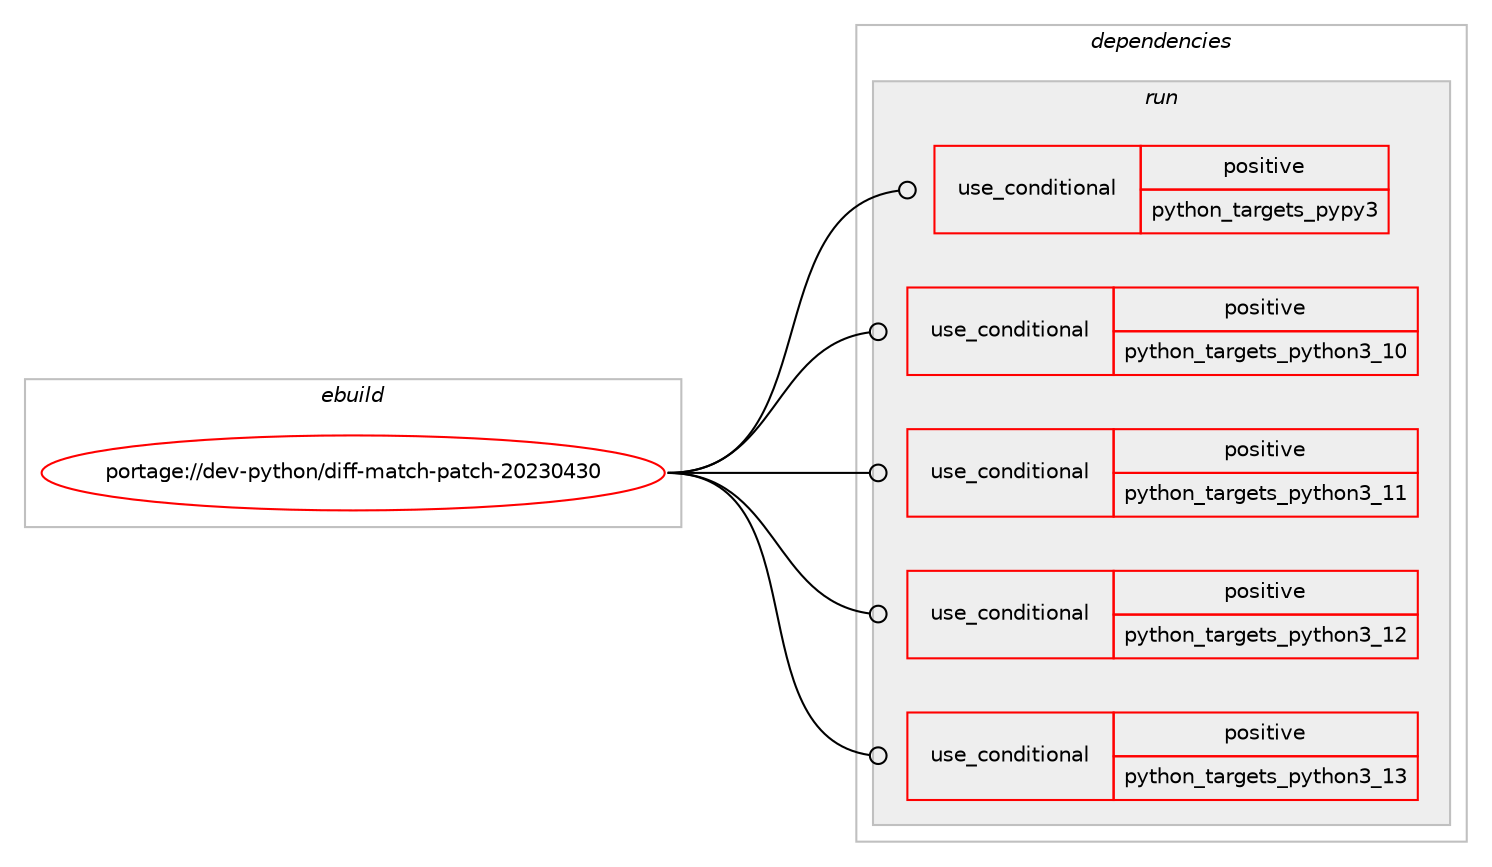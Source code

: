 digraph prolog {

# *************
# Graph options
# *************

newrank=true;
concentrate=true;
compound=true;
graph [rankdir=LR,fontname=Helvetica,fontsize=10,ranksep=1.5];#, ranksep=2.5, nodesep=0.2];
edge  [arrowhead=vee];
node  [fontname=Helvetica,fontsize=10];

# **********
# The ebuild
# **********

subgraph cluster_leftcol {
color=gray;
rank=same;
label=<<i>ebuild</i>>;
id [label="portage://dev-python/diff-match-patch-20230430", color=red, width=4, href="../dev-python/diff-match-patch-20230430.svg"];
}

# ****************
# The dependencies
# ****************

subgraph cluster_midcol {
color=gray;
label=<<i>dependencies</i>>;
subgraph cluster_compile {
fillcolor="#eeeeee";
style=filled;
label=<<i>compile</i>>;
}
subgraph cluster_compileandrun {
fillcolor="#eeeeee";
style=filled;
label=<<i>compile and run</i>>;
}
subgraph cluster_run {
fillcolor="#eeeeee";
style=filled;
label=<<i>run</i>>;
subgraph cond31305 {
dependency72770 [label=<<TABLE BORDER="0" CELLBORDER="1" CELLSPACING="0" CELLPADDING="4"><TR><TD ROWSPAN="3" CELLPADDING="10">use_conditional</TD></TR><TR><TD>positive</TD></TR><TR><TD>python_targets_pypy3</TD></TR></TABLE>>, shape=none, color=red];
# *** BEGIN UNKNOWN DEPENDENCY TYPE (TODO) ***
# dependency72770 -> package_dependency(portage://dev-python/diff-match-patch-20230430,run,no,dev-python,pypy3,none,[,,],any_same_slot,[])
# *** END UNKNOWN DEPENDENCY TYPE (TODO) ***

}
id:e -> dependency72770:w [weight=20,style="solid",arrowhead="odot"];
subgraph cond31306 {
dependency72771 [label=<<TABLE BORDER="0" CELLBORDER="1" CELLSPACING="0" CELLPADDING="4"><TR><TD ROWSPAN="3" CELLPADDING="10">use_conditional</TD></TR><TR><TD>positive</TD></TR><TR><TD>python_targets_python3_10</TD></TR></TABLE>>, shape=none, color=red];
# *** BEGIN UNKNOWN DEPENDENCY TYPE (TODO) ***
# dependency72771 -> package_dependency(portage://dev-python/diff-match-patch-20230430,run,no,dev-lang,python,none,[,,],[slot(3.10)],[])
# *** END UNKNOWN DEPENDENCY TYPE (TODO) ***

}
id:e -> dependency72771:w [weight=20,style="solid",arrowhead="odot"];
subgraph cond31307 {
dependency72772 [label=<<TABLE BORDER="0" CELLBORDER="1" CELLSPACING="0" CELLPADDING="4"><TR><TD ROWSPAN="3" CELLPADDING="10">use_conditional</TD></TR><TR><TD>positive</TD></TR><TR><TD>python_targets_python3_11</TD></TR></TABLE>>, shape=none, color=red];
# *** BEGIN UNKNOWN DEPENDENCY TYPE (TODO) ***
# dependency72772 -> package_dependency(portage://dev-python/diff-match-patch-20230430,run,no,dev-lang,python,none,[,,],[slot(3.11)],[])
# *** END UNKNOWN DEPENDENCY TYPE (TODO) ***

}
id:e -> dependency72772:w [weight=20,style="solid",arrowhead="odot"];
subgraph cond31308 {
dependency72773 [label=<<TABLE BORDER="0" CELLBORDER="1" CELLSPACING="0" CELLPADDING="4"><TR><TD ROWSPAN="3" CELLPADDING="10">use_conditional</TD></TR><TR><TD>positive</TD></TR><TR><TD>python_targets_python3_12</TD></TR></TABLE>>, shape=none, color=red];
# *** BEGIN UNKNOWN DEPENDENCY TYPE (TODO) ***
# dependency72773 -> package_dependency(portage://dev-python/diff-match-patch-20230430,run,no,dev-lang,python,none,[,,],[slot(3.12)],[])
# *** END UNKNOWN DEPENDENCY TYPE (TODO) ***

}
id:e -> dependency72773:w [weight=20,style="solid",arrowhead="odot"];
subgraph cond31309 {
dependency72774 [label=<<TABLE BORDER="0" CELLBORDER="1" CELLSPACING="0" CELLPADDING="4"><TR><TD ROWSPAN="3" CELLPADDING="10">use_conditional</TD></TR><TR><TD>positive</TD></TR><TR><TD>python_targets_python3_13</TD></TR></TABLE>>, shape=none, color=red];
# *** BEGIN UNKNOWN DEPENDENCY TYPE (TODO) ***
# dependency72774 -> package_dependency(portage://dev-python/diff-match-patch-20230430,run,no,dev-lang,python,none,[,,],[slot(3.13)],[])
# *** END UNKNOWN DEPENDENCY TYPE (TODO) ***

}
id:e -> dependency72774:w [weight=20,style="solid",arrowhead="odot"];
}
}

# **************
# The candidates
# **************

subgraph cluster_choices {
rank=same;
color=gray;
label=<<i>candidates</i>>;

}

}

